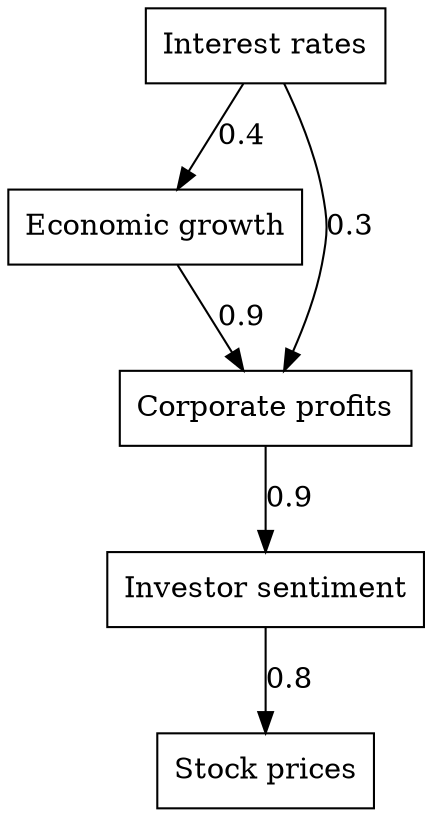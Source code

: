 digraph StockFCM {
    node [shape=box];

    node1[label="Economic growth", value=0.8];
    node2[label="Corporate profits",value=0.9];
    node3[label="Investor sentiment",value=0.8];
    node4[label="Stock prices",value=0.8];
    node5[label="Interest rates",value=0.1];

    node1 -> node2 [label="0.9",weight=0.9];
    node2 -> node3 [label="0.9",weight=0.9];
    node3 -> node4 [label="0.8",weight=0.8];
    node5 -> node1 [label="0.4",weight=0.4];
    node5 -> node2 [label="0.3",weight=0.3];
}